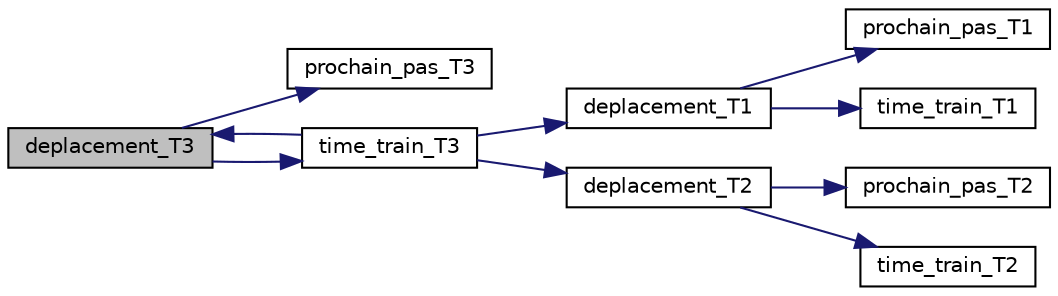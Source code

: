digraph "deplacement_T3"
{
  edge [fontname="Helvetica",fontsize="10",labelfontname="Helvetica",labelfontsize="10"];
  node [fontname="Helvetica",fontsize="10",shape=record];
  rankdir="LR";
  Node1 [label="deplacement_T3",height=0.2,width=0.4,color="black", fillcolor="grey75", style="filled", fontcolor="black"];
  Node1 -> Node2 [color="midnightblue",fontsize="10",style="solid"];
  Node2 [label="prochain_pas_T3",height=0.2,width=0.4,color="black", fillcolor="white", style="filled",URL="$thread_8h.html#a170e106aa147f3835461922f4bbe14e5"];
  Node1 -> Node3 [color="midnightblue",fontsize="10",style="solid"];
  Node3 [label="time_train_T3",height=0.2,width=0.4,color="black", fillcolor="white", style="filled",URL="$thread_8h.html#aecb2e7d539e0265c8fa7dfbfcd3da1de"];
  Node3 -> Node4 [color="midnightblue",fontsize="10",style="solid"];
  Node4 [label="deplacement_T1",height=0.2,width=0.4,color="black", fillcolor="white", style="filled",URL="$thread_8h.html#a048e6ad5e3cd27b0c79476149f67980c"];
  Node4 -> Node5 [color="midnightblue",fontsize="10",style="solid"];
  Node5 [label="prochain_pas_T1",height=0.2,width=0.4,color="black", fillcolor="white", style="filled",URL="$thread_8h.html#aff6bc32e57d47216217ebbb7890bf4af"];
  Node4 -> Node6 [color="midnightblue",fontsize="10",style="solid"];
  Node6 [label="time_train_T1",height=0.2,width=0.4,color="black", fillcolor="white", style="filled",URL="$thread_8h.html#a97ecb557842d66a63215cdf696f6d993"];
  Node3 -> Node7 [color="midnightblue",fontsize="10",style="solid"];
  Node7 [label="deplacement_T2",height=0.2,width=0.4,color="black", fillcolor="white", style="filled",URL="$thread_8h.html#ad88c2d8f33c81d70265ea81dc11383d2"];
  Node7 -> Node8 [color="midnightblue",fontsize="10",style="solid"];
  Node8 [label="prochain_pas_T2",height=0.2,width=0.4,color="black", fillcolor="white", style="filled",URL="$thread_8h.html#a469e2bd2c231515df970dba87c13e16c"];
  Node7 -> Node9 [color="midnightblue",fontsize="10",style="solid"];
  Node9 [label="time_train_T2",height=0.2,width=0.4,color="black", fillcolor="white", style="filled",URL="$thread_8h.html#a4d2b882cc832c29fc37db431e3c5ff03"];
  Node3 -> Node1 [color="midnightblue",fontsize="10",style="solid"];
}
